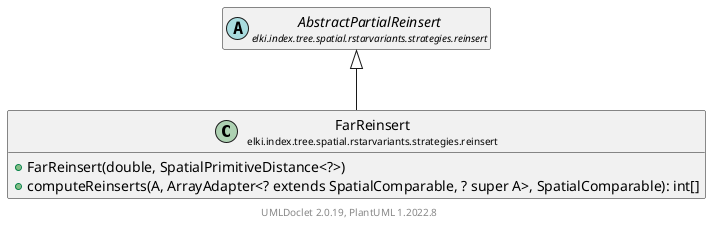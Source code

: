 @startuml
    remove .*\.(Instance|Par|Parameterizer|Factory)$
    set namespaceSeparator none
    hide empty fields
    hide empty methods

    class "<size:14>FarReinsert\n<size:10>elki.index.tree.spatial.rstarvariants.strategies.reinsert" as elki.index.tree.spatial.rstarvariants.strategies.reinsert.FarReinsert [[FarReinsert.html]] {
        +FarReinsert(double, SpatialPrimitiveDistance<?>)
        +computeReinserts(A, ArrayAdapter<? extends SpatialComparable, ? super A>, SpatialComparable): int[]
    }

    abstract class "<size:14>AbstractPartialReinsert\n<size:10>elki.index.tree.spatial.rstarvariants.strategies.reinsert" as elki.index.tree.spatial.rstarvariants.strategies.reinsert.AbstractPartialReinsert [[AbstractPartialReinsert.html]]
    class "<size:14>FarReinsert.Par\n<size:10>elki.index.tree.spatial.rstarvariants.strategies.reinsert" as elki.index.tree.spatial.rstarvariants.strategies.reinsert.FarReinsert.Par [[FarReinsert.Par.html]]

    elki.index.tree.spatial.rstarvariants.strategies.reinsert.AbstractPartialReinsert <|-- elki.index.tree.spatial.rstarvariants.strategies.reinsert.FarReinsert
    elki.index.tree.spatial.rstarvariants.strategies.reinsert.FarReinsert +-- elki.index.tree.spatial.rstarvariants.strategies.reinsert.FarReinsert.Par

    center footer UMLDoclet 2.0.19, PlantUML 1.2022.8
@enduml
